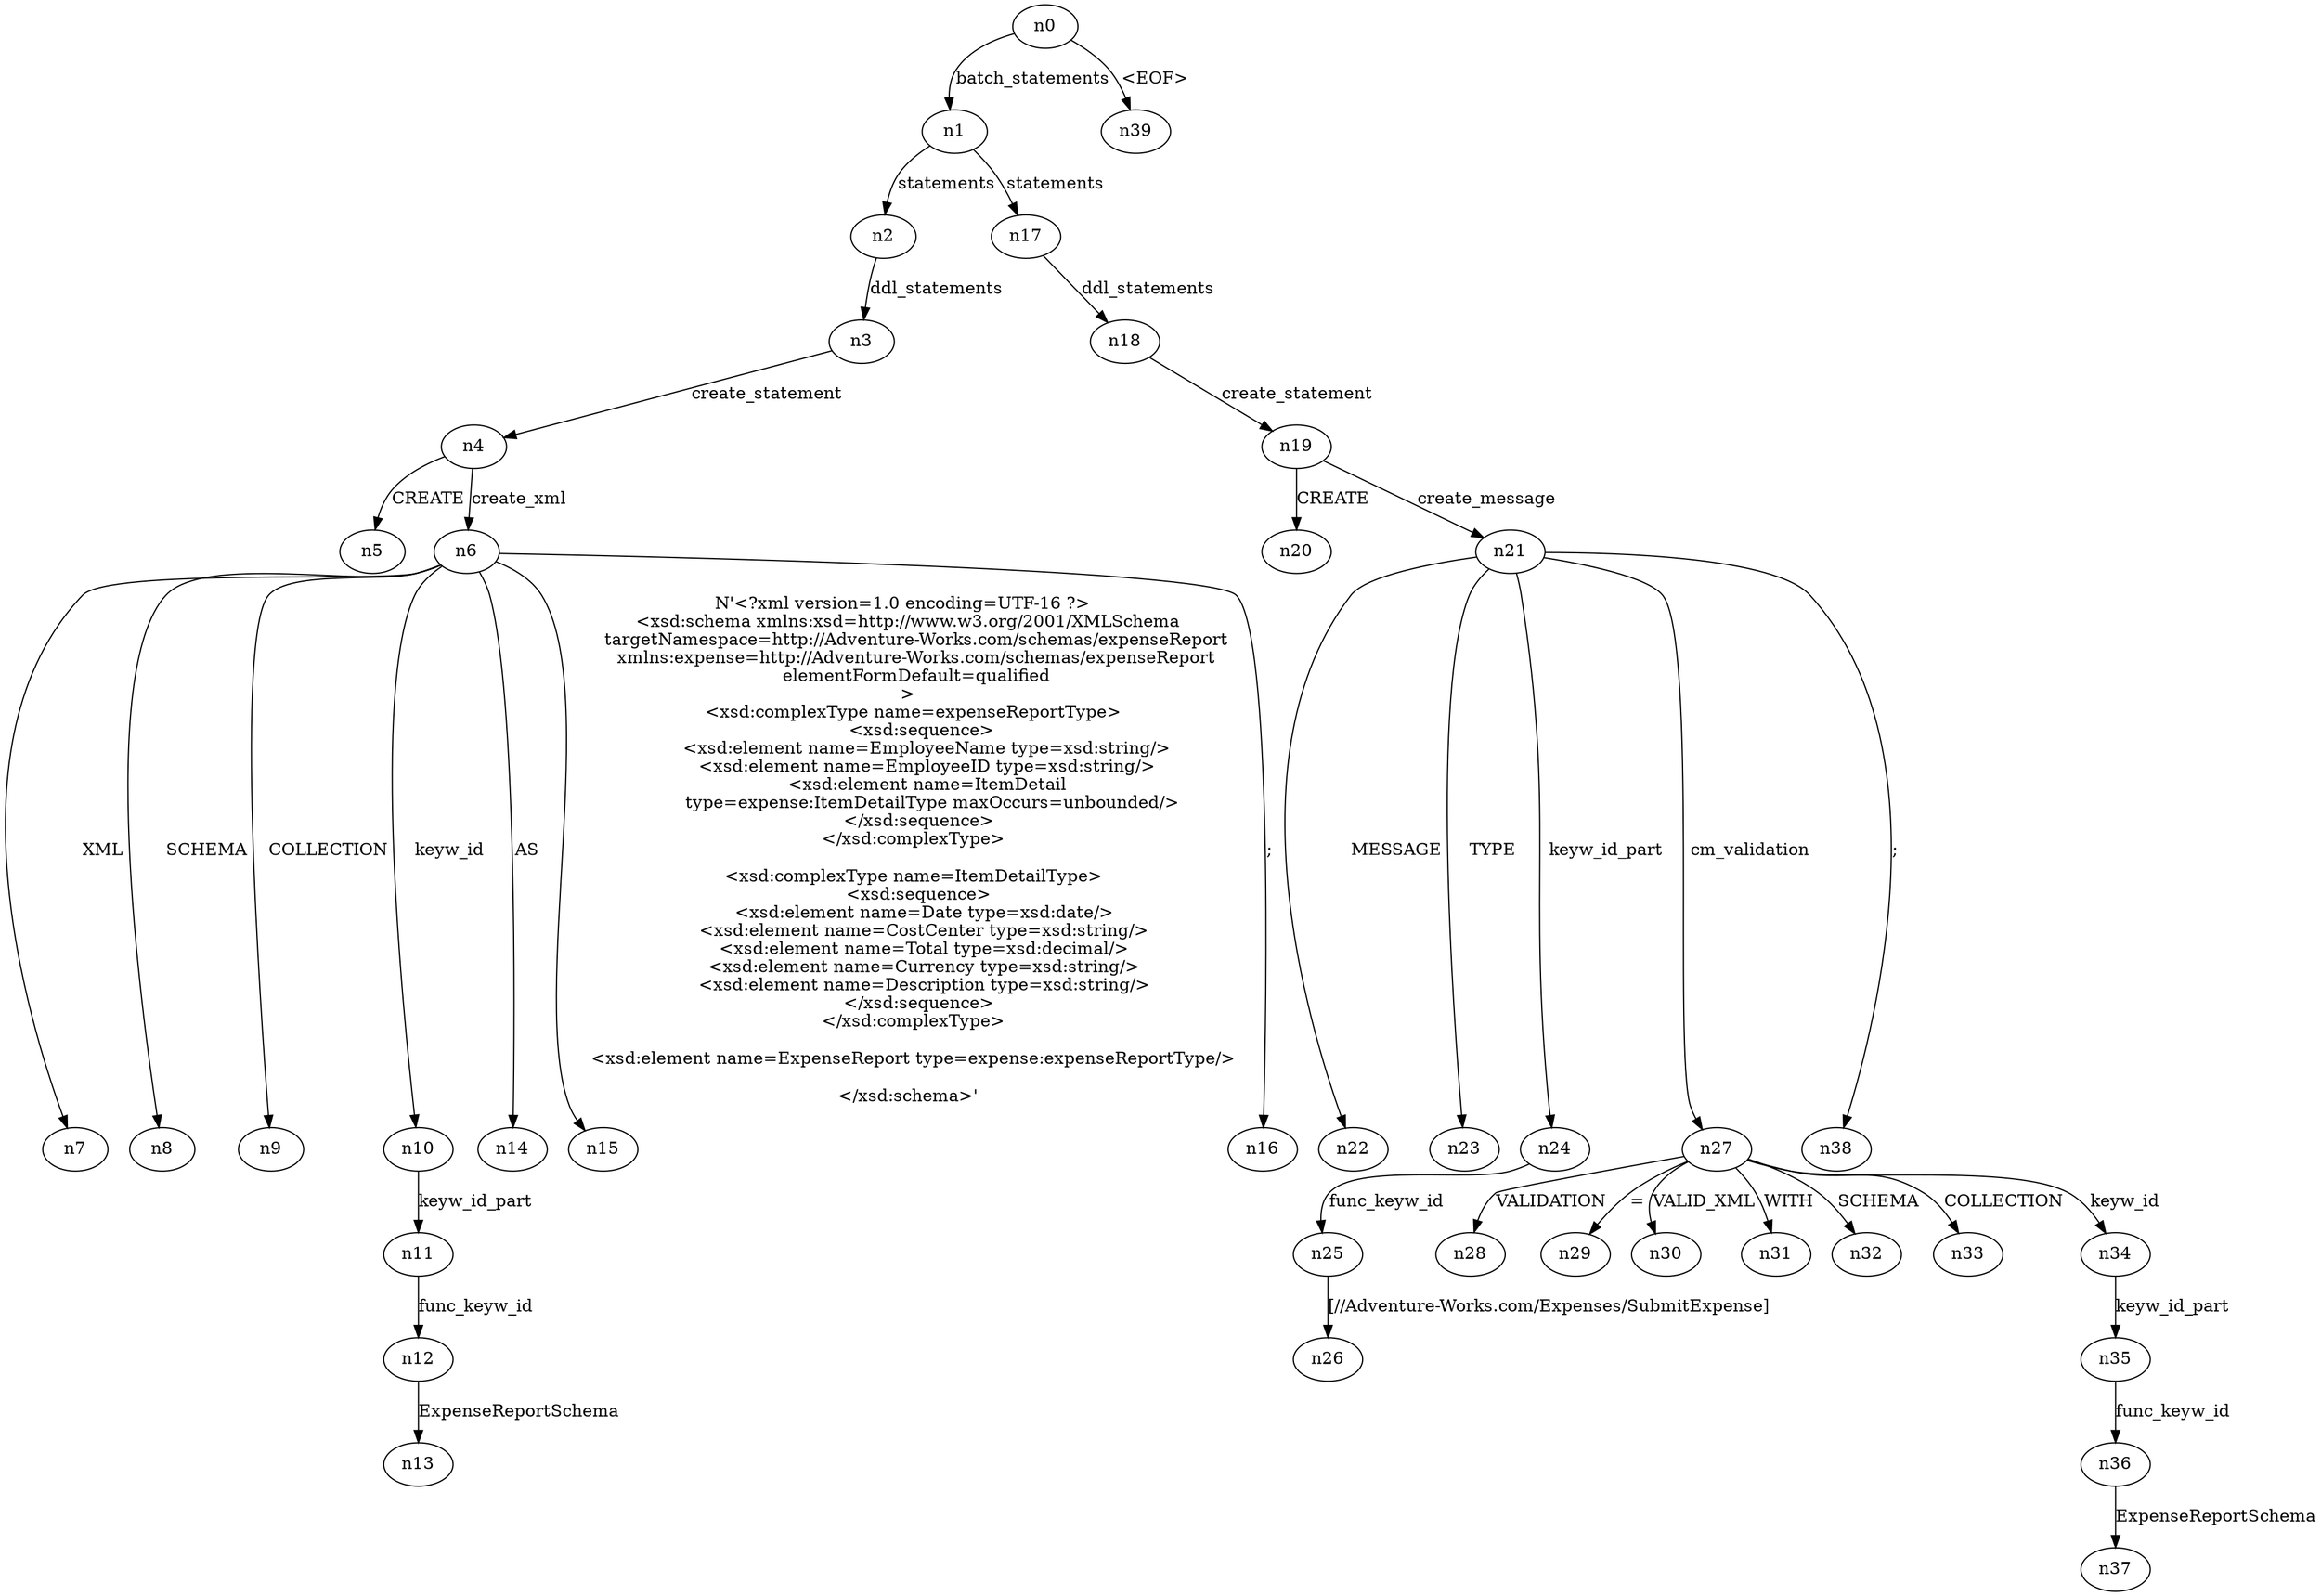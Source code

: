 digraph ParseTree {
  n0 -> n1 [label="batch_statements"];
  n1 -> n2 [label="statements"];
  n2 -> n3 [label="ddl_statements"];
  n3 -> n4 [label="create_statement"];
  n4 -> n5 [label="CREATE"];
  n4 -> n6 [label="create_xml"];
  n6 -> n7 [label="XML"];
  n6 -> n8 [label="SCHEMA"];
  n6 -> n9 [label="COLLECTION"];
  n6 -> n10 [label="keyw_id"];
  n10 -> n11 [label="keyw_id_part"];
  n11 -> n12 [label="func_keyw_id"];
  n12 -> n13 [label="ExpenseReportSchema"];
  n6 -> n14 [label="AS"];
  n6 -> n15 [label="N'<?xml version=1.0 encoding=UTF-16 ?>
  <xsd:schema xmlns:xsd=http://www.w3.org/2001/XMLSchema
     targetNamespace=http://Adventure-Works.com/schemas/expenseReport
     xmlns:expense=http://Adventure-Works.com/schemas/expenseReport
     elementFormDefault=qualified
   > 
    <xsd:complexType name=expenseReportType>
       <xsd:sequence>
         <xsd:element name=EmployeeName type=xsd:string/>
         <xsd:element name=EmployeeID type=xsd:string/>
         <xsd:element name=ItemDetail
           type=expense:ItemDetailType maxOccurs=unbounded/>
      </xsd:sequence>
    </xsd:complexType>

    <xsd:complexType name=ItemDetailType>
      <xsd:sequence>
        <xsd:element name=Date type=xsd:date/>
        <xsd:element name=CostCenter type=xsd:string/>
        <xsd:element name=Total type=xsd:decimal/>
        <xsd:element name=Currency type=xsd:string/>
        <xsd:element name=Description type=xsd:string/>
      </xsd:sequence>
    </xsd:complexType>

    <xsd:element name=ExpenseReport type=expense:expenseReportType/>

  </xsd:schema>'"];
  n6 -> n16 [label=";"];
  n1 -> n17 [label="statements"];
  n17 -> n18 [label="ddl_statements"];
  n18 -> n19 [label="create_statement"];
  n19 -> n20 [label="CREATE"];
  n19 -> n21 [label="create_message"];
  n21 -> n22 [label="MESSAGE"];
  n21 -> n23 [label="TYPE"];
  n21 -> n24 [label="keyw_id_part"];
  n24 -> n25 [label="func_keyw_id"];
  n25 -> n26 [label="[//Adventure-Works.com/Expenses/SubmitExpense]"];
  n21 -> n27 [label="cm_validation"];
  n27 -> n28 [label="VALIDATION"];
  n27 -> n29 [label="="];
  n27 -> n30 [label="VALID_XML"];
  n27 -> n31 [label="WITH"];
  n27 -> n32 [label="SCHEMA"];
  n27 -> n33 [label="COLLECTION"];
  n27 -> n34 [label="keyw_id"];
  n34 -> n35 [label="keyw_id_part"];
  n35 -> n36 [label="func_keyw_id"];
  n36 -> n37 [label="ExpenseReportSchema"];
  n21 -> n38 [label=";"];
  n0 -> n39 [label="<EOF>"];
}